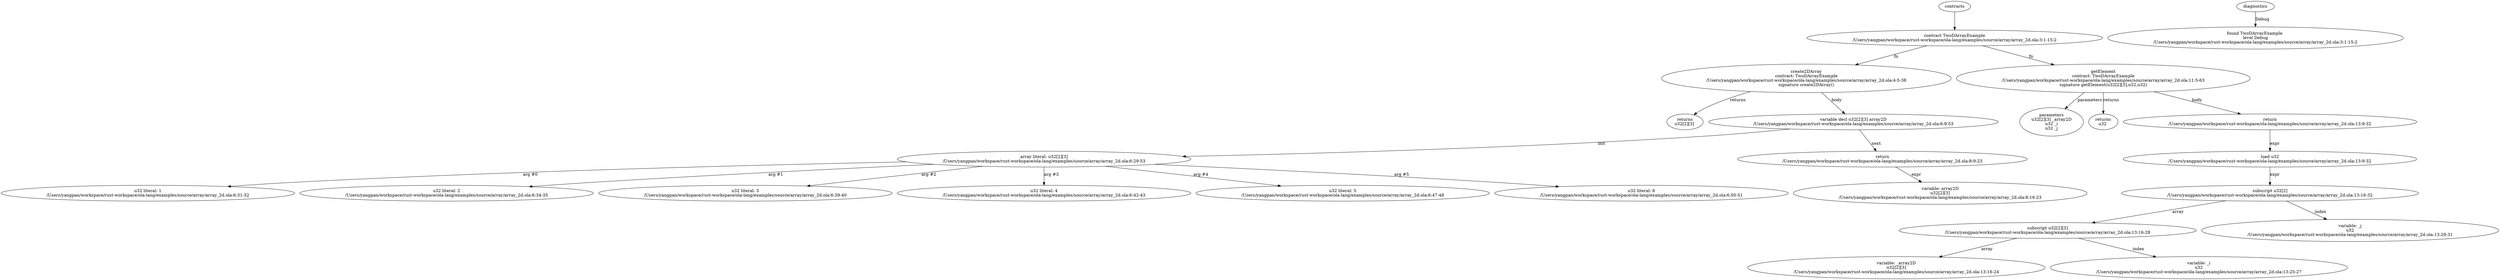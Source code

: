 strict digraph "/Users/yangpan/workspace/rust-workspace/ola-lang/examples/source/array/array_2d.ola" {
	contract [label="contract TwoDArrayExample\n/Users/yangpan/workspace/rust-workspace/ola-lang/examples/source/array/array_2d.ola:3:1-15:2"]
	create2DArray [label="create2DArray\ncontract: TwoDArrayExample\n/Users/yangpan/workspace/rust-workspace/ola-lang/examples/source/array/array_2d.ola:4:5-38\nsignature create2DArray()"]
	returns [label="returns\nu32[2][3] "]
	var_decl [label="variable decl u32[2][3] array2D\n/Users/yangpan/workspace/rust-workspace/ola-lang/examples/source/array/array_2d.ola:6:9-53"]
	array_literal [label="array literal: u32[2][3]\n/Users/yangpan/workspace/rust-workspace/ola-lang/examples/source/array/array_2d.ola:6:29-53"]
	number_literal [label="u32 literal: 1\n/Users/yangpan/workspace/rust-workspace/ola-lang/examples/source/array/array_2d.ola:6:31-32"]
	number_literal_7 [label="u32 literal: 2\n/Users/yangpan/workspace/rust-workspace/ola-lang/examples/source/array/array_2d.ola:6:34-35"]
	number_literal_8 [label="u32 literal: 3\n/Users/yangpan/workspace/rust-workspace/ola-lang/examples/source/array/array_2d.ola:6:39-40"]
	number_literal_9 [label="u32 literal: 4\n/Users/yangpan/workspace/rust-workspace/ola-lang/examples/source/array/array_2d.ola:6:42-43"]
	number_literal_10 [label="u32 literal: 5\n/Users/yangpan/workspace/rust-workspace/ola-lang/examples/source/array/array_2d.ola:6:47-48"]
	number_literal_11 [label="u32 literal: 6\n/Users/yangpan/workspace/rust-workspace/ola-lang/examples/source/array/array_2d.ola:6:50-51"]
	return [label="return\n/Users/yangpan/workspace/rust-workspace/ola-lang/examples/source/array/array_2d.ola:8:9-23"]
	variable [label="variable: array2D\nu32[2][3]\n/Users/yangpan/workspace/rust-workspace/ola-lang/examples/source/array/array_2d.ola:8:16-23"]
	getElement [label="getElement\ncontract: TwoDArrayExample\n/Users/yangpan/workspace/rust-workspace/ola-lang/examples/source/array/array_2d.ola:11:5-63\nsignature getElement(u32[2][3],u32,u32)"]
	parameters [label="parameters\nu32[2][3] _array2D\nu32 _i\nu32 _j"]
	returns_16 [label="returns\nu32 "]
	return_17 [label="return\n/Users/yangpan/workspace/rust-workspace/ola-lang/examples/source/array/array_2d.ola:13:9-32"]
	load [label="load u32\n/Users/yangpan/workspace/rust-workspace/ola-lang/examples/source/array/array_2d.ola:13:9-32"]
	subscript [label="subscript u32[2]\n/Users/yangpan/workspace/rust-workspace/ola-lang/examples/source/array/array_2d.ola:13:16-32"]
	subscript_20 [label="subscript u32[2][3]\n/Users/yangpan/workspace/rust-workspace/ola-lang/examples/source/array/array_2d.ola:13:16-28"]
	variable_21 [label="variable: _array2D\nu32[2][3]\n/Users/yangpan/workspace/rust-workspace/ola-lang/examples/source/array/array_2d.ola:13:16-24"]
	variable_22 [label="variable: _i\nu32\n/Users/yangpan/workspace/rust-workspace/ola-lang/examples/source/array/array_2d.ola:13:25-27"]
	variable_23 [label="variable: _j\nu32\n/Users/yangpan/workspace/rust-workspace/ola-lang/examples/source/array/array_2d.ola:13:29-31"]
	diagnostic [label="found TwoDArrayExample \nlevel Debug\n/Users/yangpan/workspace/rust-workspace/ola-lang/examples/source/array/array_2d.ola:3:1-15:2"]
	contracts -> contract
	contract -> create2DArray [label="fn"]
	create2DArray -> returns [label="returns"]
	create2DArray -> var_decl [label="body"]
	var_decl -> array_literal [label="init"]
	array_literal -> number_literal [label="arg #0"]
	array_literal -> number_literal_7 [label="arg #1"]
	array_literal -> number_literal_8 [label="arg #2"]
	array_literal -> number_literal_9 [label="arg #3"]
	array_literal -> number_literal_10 [label="arg #4"]
	array_literal -> number_literal_11 [label="arg #5"]
	var_decl -> return [label="next"]
	return -> variable [label="expr"]
	contract -> getElement [label="fn"]
	getElement -> parameters [label="parameters"]
	getElement -> returns_16 [label="returns"]
	getElement -> return_17 [label="body"]
	return_17 -> load [label="expr"]
	load -> subscript [label="expr"]
	subscript -> subscript_20 [label="array"]
	subscript_20 -> variable_21 [label="array"]
	subscript_20 -> variable_22 [label="index"]
	subscript -> variable_23 [label="index"]
	diagnostics -> diagnostic [label="Debug"]
}
